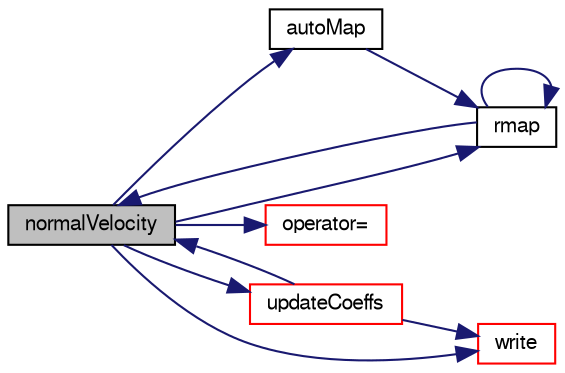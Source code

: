 digraph "normalVelocity"
{
  bgcolor="transparent";
  edge [fontname="FreeSans",fontsize="10",labelfontname="FreeSans",labelfontsize="10"];
  node [fontname="FreeSans",fontsize="10",shape=record];
  rankdir="LR";
  Node68 [label="normalVelocity",height=0.2,width=0.4,color="black", fillcolor="grey75", style="filled", fontcolor="black"];
  Node68 -> Node69 [color="midnightblue",fontsize="10",style="solid",fontname="FreeSans"];
  Node69 [label="autoMap",height=0.2,width=0.4,color="black",URL="$a22114.html#a0ab0c43ce90d756c88dd81e3d0a9eef5",tooltip="Map (and resize as needed) from self given a mapping object. "];
  Node69 -> Node70 [color="midnightblue",fontsize="10",style="solid",fontname="FreeSans"];
  Node70 [label="rmap",height=0.2,width=0.4,color="black",URL="$a22114.html#a4fe41b169c41bfcd4311c1d1e27a96ed",tooltip="Reverse map the given fvPatchField onto this fvPatchField. "];
  Node70 -> Node70 [color="midnightblue",fontsize="10",style="solid",fontname="FreeSans"];
  Node70 -> Node68 [color="midnightblue",fontsize="10",style="solid",fontname="FreeSans"];
  Node68 -> Node71 [color="midnightblue",fontsize="10",style="solid",fontname="FreeSans"];
  Node71 [label="operator=",height=0.2,width=0.4,color="red",URL="$a22114.html#ac6e6d24b5f1a53d97efd5c64cfe58ace"];
  Node68 -> Node70 [color="midnightblue",fontsize="10",style="solid",fontname="FreeSans"];
  Node68 -> Node75 [color="midnightblue",fontsize="10",style="solid",fontname="FreeSans"];
  Node75 [label="updateCoeffs",height=0.2,width=0.4,color="red",URL="$a22114.html#a7e24eafac629d3733181cd942d4c902f",tooltip="Update the coefficients associated with the patch field. "];
  Node75 -> Node68 [color="midnightblue",fontsize="10",style="solid",fontname="FreeSans"];
  Node75 -> Node81 [color="midnightblue",fontsize="10",style="solid",fontname="FreeSans"];
  Node81 [label="write",height=0.2,width=0.4,color="red",URL="$a22114.html#a293fdfec8bdfbd5c3913ab4c9f3454ff",tooltip="Write. "];
  Node68 -> Node81 [color="midnightblue",fontsize="10",style="solid",fontname="FreeSans"];
}

